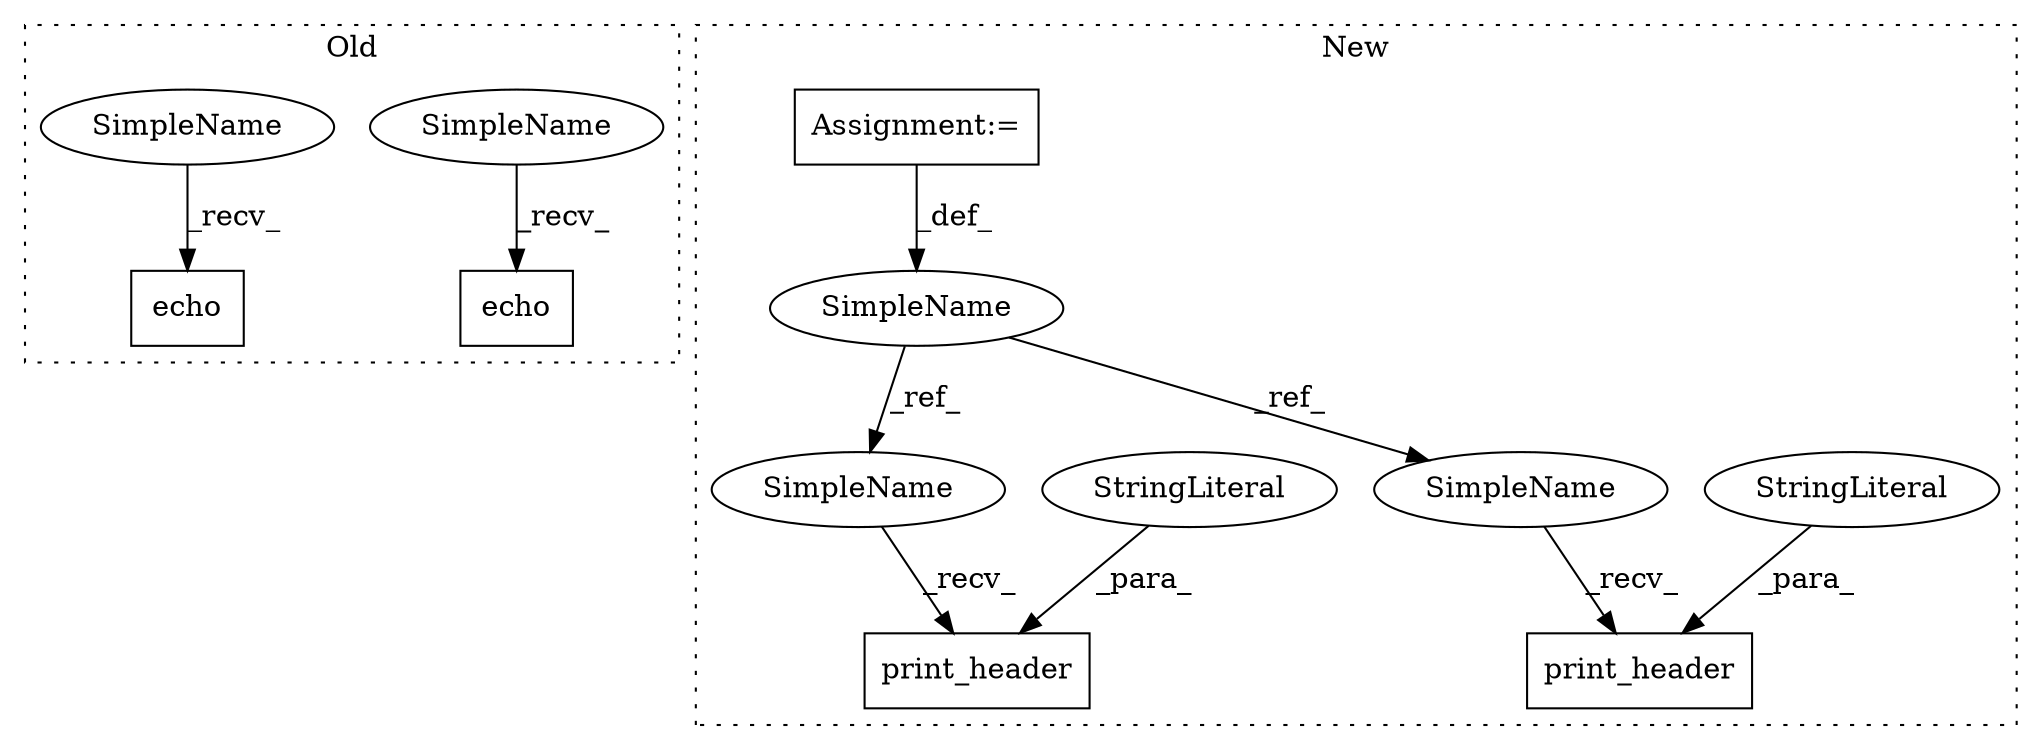 digraph G {
subgraph cluster0 {
1 [label="echo" a="32" s="3338,3456" l="5,1" shape="box"];
7 [label="echo" a="32" s="2845,2944" l="5,1" shape="box"];
9 [label="SimpleName" a="42" s="3332" l="5" shape="ellipse"];
10 [label="SimpleName" a="42" s="2839" l="5" shape="ellipse"];
label = "Old";
style="dotted";
}
subgraph cluster1 {
2 [label="print_header" a="32" s="3258,3295" l="13,1" shape="box"];
3 [label="SimpleName" a="42" s="2860" l="7" shape="ellipse"];
4 [label="print_header" a="32" s="3552,3589" l="13,1" shape="box"];
5 [label="StringLiteral" a="45" s="3271" l="24" shape="ellipse"];
6 [label="StringLiteral" a="45" s="3565" l="24" shape="ellipse"];
8 [label="Assignment:=" a="7" s="2860" l="7" shape="box"];
11 [label="SimpleName" a="42" s="3250" l="7" shape="ellipse"];
12 [label="SimpleName" a="42" s="3544" l="7" shape="ellipse"];
label = "New";
style="dotted";
}
3 -> 12 [label="_ref_"];
3 -> 11 [label="_ref_"];
5 -> 2 [label="_para_"];
6 -> 4 [label="_para_"];
8 -> 3 [label="_def_"];
9 -> 1 [label="_recv_"];
10 -> 7 [label="_recv_"];
11 -> 2 [label="_recv_"];
12 -> 4 [label="_recv_"];
}